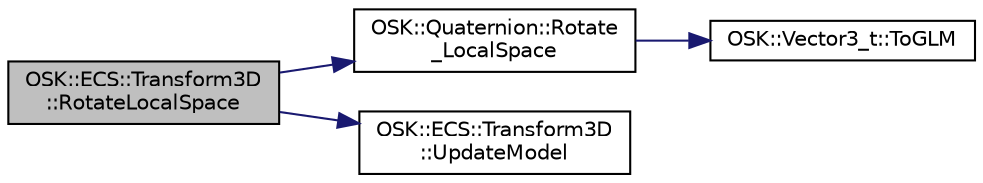 digraph "OSK::ECS::Transform3D::RotateLocalSpace"
{
 // LATEX_PDF_SIZE
  edge [fontname="Helvetica",fontsize="10",labelfontname="Helvetica",labelfontsize="10"];
  node [fontname="Helvetica",fontsize="10",shape=record];
  rankdir="LR";
  Node1 [label="OSK::ECS::Transform3D\l::RotateLocalSpace",height=0.2,width=0.4,color="black", fillcolor="grey75", style="filled", fontcolor="black",tooltip="Rota el transform respecto a sí mismo."];
  Node1 -> Node2 [color="midnightblue",fontsize="10",style="solid",fontname="Helvetica"];
  Node2 [label="OSK::Quaternion::Rotate\l_LocalSpace",height=0.2,width=0.4,color="black", fillcolor="white", style="filled",URL="$class_o_s_k_1_1_quaternion.html#a75e8c10361739559544d11313264bd0c",tooltip="Rota el cuaternión dado un eje, que se interpreta en espacio local."];
  Node2 -> Node3 [color="midnightblue",fontsize="10",style="solid",fontname="Helvetica"];
  Node3 [label="OSK::Vector3_t::ToGLM",height=0.2,width=0.4,color="black", fillcolor="white", style="filled",URL="$class_o_s_k_1_1_vector3__t.html#acb2737aa41e9e488c3e93a30fcedfb1c",tooltip="OSK::Vector2 a glm::vec3."];
  Node1 -> Node4 [color="midnightblue",fontsize="10",style="solid",fontname="Helvetica"];
  Node4 [label="OSK::ECS::Transform3D\l::UpdateModel",height=0.2,width=0.4,color="black", fillcolor="white", style="filled",URL="$class_o_s_k_1_1_e_c_s_1_1_transform3_d.html#a64ea91f4fb800524683b5f0332e562cb",tooltip="Actualiza la matriz modelo, y la de sus hijos."];
}
